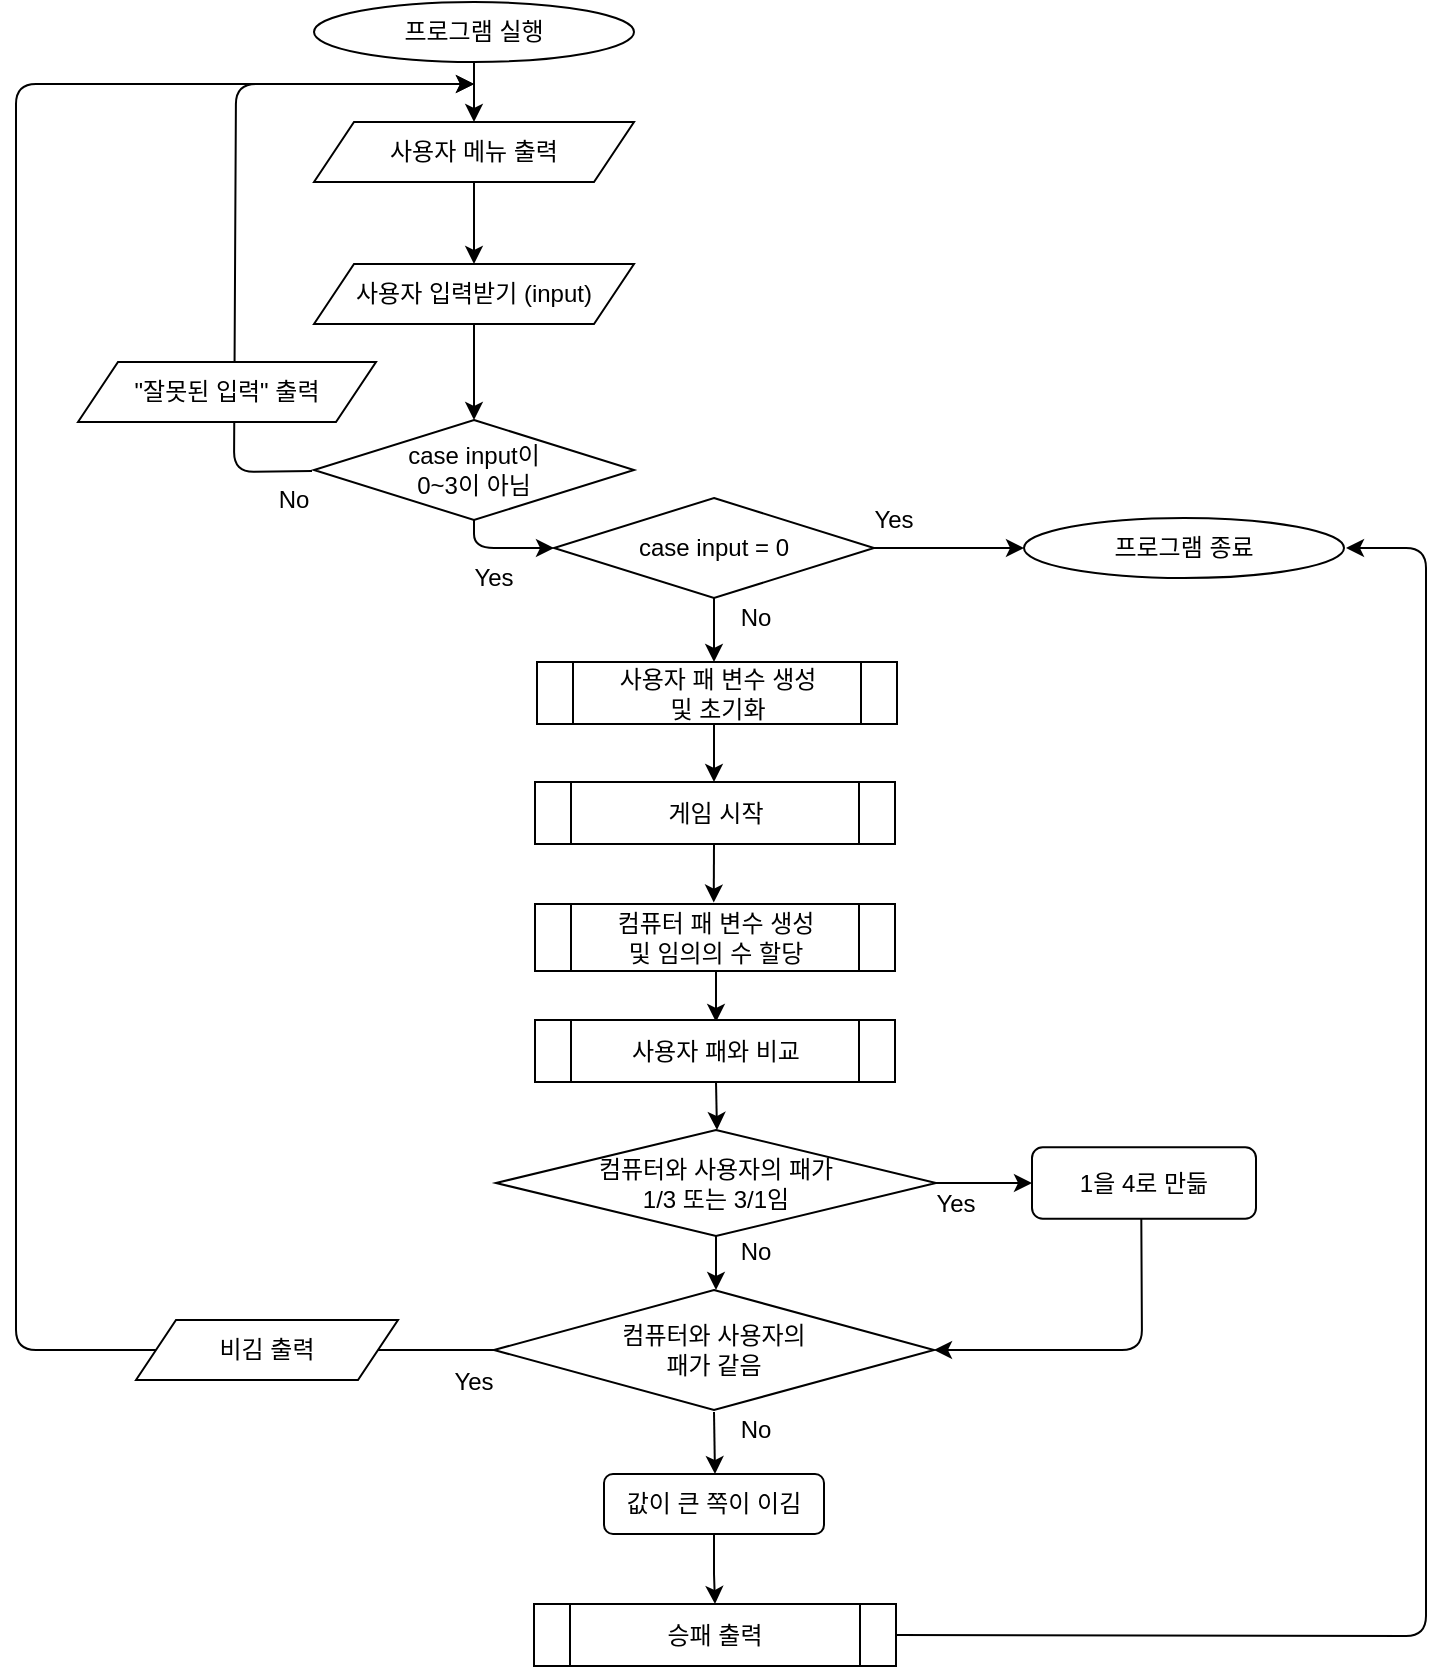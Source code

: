 <mxfile version="15.4.2" type="github">
  <diagram id="C5RBs43oDa-KdzZeNtuy" name="Page-1">
    <mxGraphModel dx="1007" dy="1099" grid="1" gridSize="10" guides="1" tooltips="1" connect="1" arrows="1" fold="1" page="1" pageScale="1" pageWidth="827" pageHeight="1169" math="0" shadow="0">
      <root>
        <mxCell id="WIyWlLk6GJQsqaUBKTNV-0" />
        <mxCell id="WIyWlLk6GJQsqaUBKTNV-1" parent="WIyWlLk6GJQsqaUBKTNV-0" />
        <mxCell id="wrmkeq0CH1wcc1o3O_WX-75" value="" style="edgeStyle=orthogonalEdgeStyle;rounded=0;orthogonalLoop=1;jettySize=auto;html=1;" parent="WIyWlLk6GJQsqaUBKTNV-1" source="wrmkeq0CH1wcc1o3O_WX-0" target="wrmkeq0CH1wcc1o3O_WX-74" edge="1">
          <mxGeometry relative="1" as="geometry" />
        </mxCell>
        <mxCell id="wrmkeq0CH1wcc1o3O_WX-0" value="프로그램 실행" style="ellipse;whiteSpace=wrap;html=1;" parent="WIyWlLk6GJQsqaUBKTNV-1" vertex="1">
          <mxGeometry x="189" y="39" width="160" height="30" as="geometry" />
        </mxCell>
        <mxCell id="wrmkeq0CH1wcc1o3O_WX-3" value="&lt;font style=&quot;font-size: 12px&quot;&gt;case input이 &lt;br&gt;0~3이 아님&lt;br&gt;&lt;/font&gt;" style="rhombus;whiteSpace=wrap;html=1;" parent="WIyWlLk6GJQsqaUBKTNV-1" vertex="1">
          <mxGeometry x="189" y="248" width="160" height="50" as="geometry" />
        </mxCell>
        <mxCell id="wrmkeq0CH1wcc1o3O_WX-5" value="" style="endArrow=classic;html=1;" parent="WIyWlLk6GJQsqaUBKTNV-1" edge="1">
          <mxGeometry width="50" height="50" relative="1" as="geometry">
            <mxPoint x="188" y="273.5" as="sourcePoint" />
            <mxPoint x="269" y="80" as="targetPoint" />
            <Array as="points">
              <mxPoint x="149" y="274" />
              <mxPoint x="150" y="80" />
            </Array>
          </mxGeometry>
        </mxCell>
        <mxCell id="wrmkeq0CH1wcc1o3O_WX-12" value="" style="endArrow=classic;html=1;exitX=0.5;exitY=1;exitDx=0;exitDy=0;entryX=0;entryY=0.5;entryDx=0;entryDy=0;" parent="WIyWlLk6GJQsqaUBKTNV-1" source="wrmkeq0CH1wcc1o3O_WX-3" target="wrmkeq0CH1wcc1o3O_WX-44" edge="1">
          <mxGeometry width="50" height="50" relative="1" as="geometry">
            <mxPoint x="549" y="228" as="sourcePoint" />
            <mxPoint x="549" y="255" as="targetPoint" />
            <Array as="points">
              <mxPoint x="269" y="312" />
            </Array>
          </mxGeometry>
        </mxCell>
        <mxCell id="wrmkeq0CH1wcc1o3O_WX-13" value="" style="endArrow=classic;html=1;exitX=0.5;exitY=1;exitDx=0;exitDy=0;entryX=0.5;entryY=0;entryDx=0;entryDy=0;" parent="WIyWlLk6GJQsqaUBKTNV-1" edge="1">
          <mxGeometry width="50" height="50" relative="1" as="geometry">
            <mxPoint x="389.0" y="336" as="sourcePoint" />
            <mxPoint x="389" y="369" as="targetPoint" />
            <Array as="points" />
          </mxGeometry>
        </mxCell>
        <mxCell id="wrmkeq0CH1wcc1o3O_WX-27" value="No" style="text;html=1;strokeColor=none;fillColor=none;align=center;verticalAlign=middle;whiteSpace=wrap;rounded=0;" parent="WIyWlLk6GJQsqaUBKTNV-1" vertex="1">
          <mxGeometry x="159" y="278" width="40" height="20" as="geometry" />
        </mxCell>
        <mxCell id="wrmkeq0CH1wcc1o3O_WX-34" value="Yes" style="text;html=1;strokeColor=none;fillColor=none;align=center;verticalAlign=middle;whiteSpace=wrap;rounded=0;" parent="WIyWlLk6GJQsqaUBKTNV-1" vertex="1">
          <mxGeometry x="259" y="317" width="40" height="20" as="geometry" />
        </mxCell>
        <mxCell id="wrmkeq0CH1wcc1o3O_WX-35" value="Yes" style="text;html=1;strokeColor=none;fillColor=none;align=center;verticalAlign=middle;whiteSpace=wrap;rounded=0;" parent="WIyWlLk6GJQsqaUBKTNV-1" vertex="1">
          <mxGeometry x="459" y="288" width="40" height="20" as="geometry" />
        </mxCell>
        <mxCell id="wrmkeq0CH1wcc1o3O_WX-44" value="case input = 0" style="rhombus;whiteSpace=wrap;html=1;" parent="WIyWlLk6GJQsqaUBKTNV-1" vertex="1">
          <mxGeometry x="309" y="287" width="160" height="50" as="geometry" />
        </mxCell>
        <mxCell id="wrmkeq0CH1wcc1o3O_WX-49" value="No" style="text;html=1;strokeColor=none;fillColor=none;align=center;verticalAlign=middle;whiteSpace=wrap;rounded=0;" parent="WIyWlLk6GJQsqaUBKTNV-1" vertex="1">
          <mxGeometry x="390" y="337" width="40" height="20" as="geometry" />
        </mxCell>
        <mxCell id="wrmkeq0CH1wcc1o3O_WX-50" value="" style="endArrow=classic;html=1;exitX=1;exitY=0.5;exitDx=0;exitDy=0;entryX=0;entryY=0.5;entryDx=0;entryDy=0;" parent="WIyWlLk6GJQsqaUBKTNV-1" target="wrmkeq0CH1wcc1o3O_WX-53" edge="1">
          <mxGeometry width="50" height="50" relative="1" as="geometry">
            <mxPoint x="469" y="312" as="sourcePoint" />
            <mxPoint x="699" y="312" as="targetPoint" />
            <Array as="points">
              <mxPoint x="509" y="312" />
            </Array>
          </mxGeometry>
        </mxCell>
        <mxCell id="wrmkeq0CH1wcc1o3O_WX-53" value="프로그램 종료" style="ellipse;whiteSpace=wrap;html=1;" parent="WIyWlLk6GJQsqaUBKTNV-1" vertex="1">
          <mxGeometry x="544" y="297" width="160" height="30" as="geometry" />
        </mxCell>
        <mxCell id="9fOu5umkdslqVChfXTIq-0" value="" style="edgeStyle=orthogonalEdgeStyle;rounded=0;orthogonalLoop=1;jettySize=auto;html=1;" parent="WIyWlLk6GJQsqaUBKTNV-1" edge="1">
          <mxGeometry relative="1" as="geometry">
            <mxPoint x="390" y="579" as="sourcePoint" />
            <mxPoint x="390.5" y="603" as="targetPoint" />
          </mxGeometry>
        </mxCell>
        <mxCell id="wrmkeq0CH1wcc1o3O_WX-60" value="" style="endArrow=classic;html=1;exitX=0;exitY=0.5;exitDx=0;exitDy=0;" parent="WIyWlLk6GJQsqaUBKTNV-1" source="rJDsSHnZVofqD30iJjr4-2" edge="1">
          <mxGeometry width="50" height="50" relative="1" as="geometry">
            <mxPoint x="280.5" y="633" as="sourcePoint" />
            <mxPoint x="269" y="80" as="targetPoint" />
            <Array as="points">
              <mxPoint x="40" y="713" />
              <mxPoint x="40" y="388" />
              <mxPoint x="40" y="80" />
              <mxPoint x="180" y="80" />
            </Array>
          </mxGeometry>
        </mxCell>
        <mxCell id="wrmkeq0CH1wcc1o3O_WX-63" value="Yes" style="text;html=1;strokeColor=none;fillColor=none;align=center;verticalAlign=middle;whiteSpace=wrap;rounded=0;" parent="WIyWlLk6GJQsqaUBKTNV-1" vertex="1">
          <mxGeometry x="249" y="718" width="40" height="21" as="geometry" />
        </mxCell>
        <mxCell id="9fOu5umkdslqVChfXTIq-42" value="" style="edgeStyle=orthogonalEdgeStyle;rounded=0;orthogonalLoop=1;jettySize=auto;html=1;entryX=0.493;entryY=-0.006;entryDx=0;entryDy=0;entryPerimeter=0;" parent="WIyWlLk6GJQsqaUBKTNV-1" edge="1">
          <mxGeometry relative="1" as="geometry">
            <mxPoint x="389" y="459" as="sourcePoint" />
            <mxPoint x="388.88" y="489.296" as="targetPoint" />
          </mxGeometry>
        </mxCell>
        <mxCell id="9fOu5umkdslqVChfXTIq-39" value="" style="edgeStyle=orthogonalEdgeStyle;rounded=0;orthogonalLoop=1;jettySize=auto;html=1;" parent="WIyWlLk6GJQsqaUBKTNV-1" source="wrmkeq0CH1wcc1o3O_WX-74" target="9fOu5umkdslqVChfXTIq-10" edge="1">
          <mxGeometry relative="1" as="geometry" />
        </mxCell>
        <mxCell id="wrmkeq0CH1wcc1o3O_WX-74" value="사용자 메뉴 출력" style="shape=parallelogram;perimeter=parallelogramPerimeter;whiteSpace=wrap;html=1;fixedSize=1;" parent="WIyWlLk6GJQsqaUBKTNV-1" vertex="1">
          <mxGeometry x="189" y="99" width="160" height="30" as="geometry" />
        </mxCell>
        <mxCell id="wrmkeq0CH1wcc1o3O_WX-92" value="" style="endArrow=classic;html=1;exitX=1;exitY=0.5;exitDx=0;exitDy=0;" parent="WIyWlLk6GJQsqaUBKTNV-1" source="2BvWaV861vkguKEK1as5-0" edge="1">
          <mxGeometry width="50" height="50" relative="1" as="geometry">
            <mxPoint x="465" y="855.5" as="sourcePoint" />
            <mxPoint x="705" y="312" as="targetPoint" />
            <Array as="points">
              <mxPoint x="745" y="856" />
              <mxPoint x="745" y="580" />
              <mxPoint x="745" y="312" />
            </Array>
          </mxGeometry>
        </mxCell>
        <mxCell id="wrmkeq0CH1wcc1o3O_WX-94" value="" style="endArrow=classic;html=1;exitX=0.488;exitY=0.996;exitDx=0;exitDy=0;entryX=1;entryY=0.5;entryDx=0;entryDy=0;exitPerimeter=0;" parent="WIyWlLk6GJQsqaUBKTNV-1" source="9fOu5umkdslqVChfXTIq-30" target="rJDsSHnZVofqD30iJjr4-2" edge="1">
          <mxGeometry width="50" height="50" relative="1" as="geometry">
            <mxPoint x="658.0" y="631" as="sourcePoint" />
            <mxPoint x="444" y="698" as="targetPoint" />
            <Array as="points">
              <mxPoint x="603" y="713" />
            </Array>
          </mxGeometry>
        </mxCell>
        <mxCell id="wrmkeq0CH1wcc1o3O_WX-98" value="" style="endArrow=classic;html=1;exitX=0.5;exitY=1;exitDx=0;exitDy=0;entryX=0.5;entryY=0;entryDx=0;entryDy=0;" parent="WIyWlLk6GJQsqaUBKTNV-1" edge="1">
          <mxGeometry width="50" height="50" relative="1" as="geometry">
            <mxPoint x="389" y="399" as="sourcePoint" />
            <mxPoint x="389" y="429" as="targetPoint" />
            <Array as="points" />
          </mxGeometry>
        </mxCell>
        <mxCell id="wrmkeq0CH1wcc1o3O_WX-101" value="" style="endArrow=classic;html=1;exitX=0.5;exitY=1;exitDx=0;exitDy=0;entryX=0.5;entryY=0;entryDx=0;entryDy=0;" parent="WIyWlLk6GJQsqaUBKTNV-1" edge="1">
          <mxGeometry width="50" height="50" relative="1" as="geometry">
            <mxPoint x="390" y="523.5" as="sourcePoint" />
            <mxPoint x="390" y="549" as="targetPoint" />
            <Array as="points" />
          </mxGeometry>
        </mxCell>
        <mxCell id="9fOu5umkdslqVChfXTIq-5" value="" style="edgeStyle=orthogonalEdgeStyle;rounded=0;orthogonalLoop=1;jettySize=auto;html=1;entryX=0;entryY=0.5;entryDx=0;entryDy=0;exitX=1;exitY=0.5;exitDx=0;exitDy=0;" parent="WIyWlLk6GJQsqaUBKTNV-1" source="9fOu5umkdslqVChfXTIq-1" target="9fOu5umkdslqVChfXTIq-30" edge="1">
          <mxGeometry relative="1" as="geometry">
            <mxPoint x="539" y="631" as="targetPoint" />
            <Array as="points">
              <mxPoint x="510" y="630" />
              <mxPoint x="510" y="630" />
            </Array>
          </mxGeometry>
        </mxCell>
        <mxCell id="9fOu5umkdslqVChfXTIq-1" value="컴퓨터와 사용자의 패가 &lt;br&gt;1/3 또는 3/1임" style="rhombus;whiteSpace=wrap;html=1;" parent="WIyWlLk6GJQsqaUBKTNV-1" vertex="1">
          <mxGeometry x="280" y="603" width="220" height="53" as="geometry" />
        </mxCell>
        <mxCell id="9fOu5umkdslqVChfXTIq-3" value="No" style="text;html=1;strokeColor=none;fillColor=none;align=center;verticalAlign=middle;whiteSpace=wrap;rounded=0;" parent="WIyWlLk6GJQsqaUBKTNV-1" vertex="1">
          <mxGeometry x="390" y="743" width="40" height="20" as="geometry" />
        </mxCell>
        <mxCell id="9fOu5umkdslqVChfXTIq-38" value="" style="edgeStyle=orthogonalEdgeStyle;rounded=0;orthogonalLoop=1;jettySize=auto;html=1;" parent="WIyWlLk6GJQsqaUBKTNV-1" source="9fOu5umkdslqVChfXTIq-10" target="wrmkeq0CH1wcc1o3O_WX-3" edge="1">
          <mxGeometry relative="1" as="geometry" />
        </mxCell>
        <mxCell id="9fOu5umkdslqVChfXTIq-10" value="사용자 입력받기 (input)" style="shape=parallelogram;perimeter=parallelogramPerimeter;whiteSpace=wrap;html=1;fixedSize=1;" parent="WIyWlLk6GJQsqaUBKTNV-1" vertex="1">
          <mxGeometry x="189" y="170" width="160" height="30" as="geometry" />
        </mxCell>
        <mxCell id="9fOu5umkdslqVChfXTIq-12" value="Yes" style="text;html=1;strokeColor=none;fillColor=none;align=center;verticalAlign=middle;whiteSpace=wrap;rounded=0;" parent="WIyWlLk6GJQsqaUBKTNV-1" vertex="1">
          <mxGeometry x="490" y="629" width="40" height="21" as="geometry" />
        </mxCell>
        <mxCell id="9fOu5umkdslqVChfXTIq-14" value="No" style="text;html=1;strokeColor=none;fillColor=none;align=center;verticalAlign=middle;whiteSpace=wrap;rounded=0;" parent="WIyWlLk6GJQsqaUBKTNV-1" vertex="1">
          <mxGeometry x="390" y="654" width="40" height="20" as="geometry" />
        </mxCell>
        <mxCell id="9fOu5umkdslqVChfXTIq-16" value="" style="endArrow=classic;html=1;entryX=0.5;entryY=0;entryDx=0;entryDy=0;exitX=0.5;exitY=1;exitDx=0;exitDy=0;" parent="WIyWlLk6GJQsqaUBKTNV-1" edge="1">
          <mxGeometry width="50" height="50" relative="1" as="geometry">
            <mxPoint x="389" y="744" as="sourcePoint" />
            <mxPoint x="389.5" y="775" as="targetPoint" />
            <Array as="points" />
          </mxGeometry>
        </mxCell>
        <mxCell id="9fOu5umkdslqVChfXTIq-18" value="&quot;잘못된 입력&quot; 출력" style="shape=parallelogram;perimeter=parallelogramPerimeter;whiteSpace=wrap;html=1;fixedSize=1;" parent="WIyWlLk6GJQsqaUBKTNV-1" vertex="1">
          <mxGeometry x="71" y="219" width="149" height="30" as="geometry" />
        </mxCell>
        <mxCell id="9fOu5umkdslqVChfXTIq-30" value="1을 4로 만듦" style="rounded=1;whiteSpace=wrap;html=1;" parent="WIyWlLk6GJQsqaUBKTNV-1" vertex="1">
          <mxGeometry x="548" y="611.63" width="112" height="35.75" as="geometry" />
        </mxCell>
        <mxCell id="9fOu5umkdslqVChfXTIq-36" value="" style="endArrow=classic;html=1;exitX=0.5;exitY=1;exitDx=0;exitDy=0;entryX=0.5;entryY=0;entryDx=0;entryDy=0;" parent="WIyWlLk6GJQsqaUBKTNV-1" source="9fOu5umkdslqVChfXTIq-1" edge="1">
          <mxGeometry width="50" height="50" relative="1" as="geometry">
            <mxPoint x="400" y="441" as="sourcePoint" />
            <mxPoint x="390" y="683" as="targetPoint" />
            <Array as="points" />
          </mxGeometry>
        </mxCell>
        <mxCell id="9fOu5umkdslqVChfXTIq-45" value="사용자 패와 비교" style="shape=process;whiteSpace=wrap;html=1;backgroundOutline=1;" parent="WIyWlLk6GJQsqaUBKTNV-1" vertex="1">
          <mxGeometry x="299.5" y="548" width="180" height="31" as="geometry" />
        </mxCell>
        <mxCell id="9fOu5umkdslqVChfXTIq-46" value="사용자 패 변수 생성 &lt;br&gt;및 초기화" style="shape=process;whiteSpace=wrap;html=1;backgroundOutline=1;" parent="WIyWlLk6GJQsqaUBKTNV-1" vertex="1">
          <mxGeometry x="300.5" y="369" width="180" height="31" as="geometry" />
        </mxCell>
        <mxCell id="9fOu5umkdslqVChfXTIq-47" value="게임 시작" style="shape=process;whiteSpace=wrap;html=1;backgroundOutline=1;" parent="WIyWlLk6GJQsqaUBKTNV-1" vertex="1">
          <mxGeometry x="299.5" y="429" width="180" height="31" as="geometry" />
        </mxCell>
        <mxCell id="9fOu5umkdslqVChfXTIq-48" value="컴퓨터 패 변수 생성&lt;br&gt;및 임의의 수 할당" style="shape=process;whiteSpace=wrap;html=1;backgroundOutline=1;" parent="WIyWlLk6GJQsqaUBKTNV-1" vertex="1">
          <mxGeometry x="299.5" y="490" width="180" height="33.5" as="geometry" />
        </mxCell>
        <mxCell id="9fOu5umkdslqVChfXTIq-75" value="비김 출력" style="shape=parallelogram;perimeter=parallelogramPerimeter;whiteSpace=wrap;html=1;fixedSize=1;" parent="WIyWlLk6GJQsqaUBKTNV-1" vertex="1">
          <mxGeometry x="100" y="698" width="131" height="30" as="geometry" />
        </mxCell>
        <mxCell id="2BvWaV861vkguKEK1as5-0" value="승패 출력" style="shape=process;whiteSpace=wrap;html=1;backgroundOutline=1;" parent="WIyWlLk6GJQsqaUBKTNV-1" vertex="1">
          <mxGeometry x="299" y="840" width="181" height="31" as="geometry" />
        </mxCell>
        <mxCell id="rJDsSHnZVofqD30iJjr4-2" value="컴퓨터와 사용자의&lt;br&gt;패가 같음" style="rhombus;whiteSpace=wrap;html=1;" vertex="1" parent="WIyWlLk6GJQsqaUBKTNV-1">
          <mxGeometry x="279" y="683" width="220" height="60" as="geometry" />
        </mxCell>
        <mxCell id="rJDsSHnZVofqD30iJjr4-8" value="" style="edgeStyle=orthogonalEdgeStyle;rounded=0;orthogonalLoop=1;jettySize=auto;html=1;" edge="1" parent="WIyWlLk6GJQsqaUBKTNV-1" source="rJDsSHnZVofqD30iJjr4-5" target="2BvWaV861vkguKEK1as5-0">
          <mxGeometry relative="1" as="geometry" />
        </mxCell>
        <mxCell id="rJDsSHnZVofqD30iJjr4-5" value="값이 큰 쪽이 이김" style="rounded=1;whiteSpace=wrap;html=1;" vertex="1" parent="WIyWlLk6GJQsqaUBKTNV-1">
          <mxGeometry x="334" y="775" width="110" height="30" as="geometry" />
        </mxCell>
      </root>
    </mxGraphModel>
  </diagram>
</mxfile>
